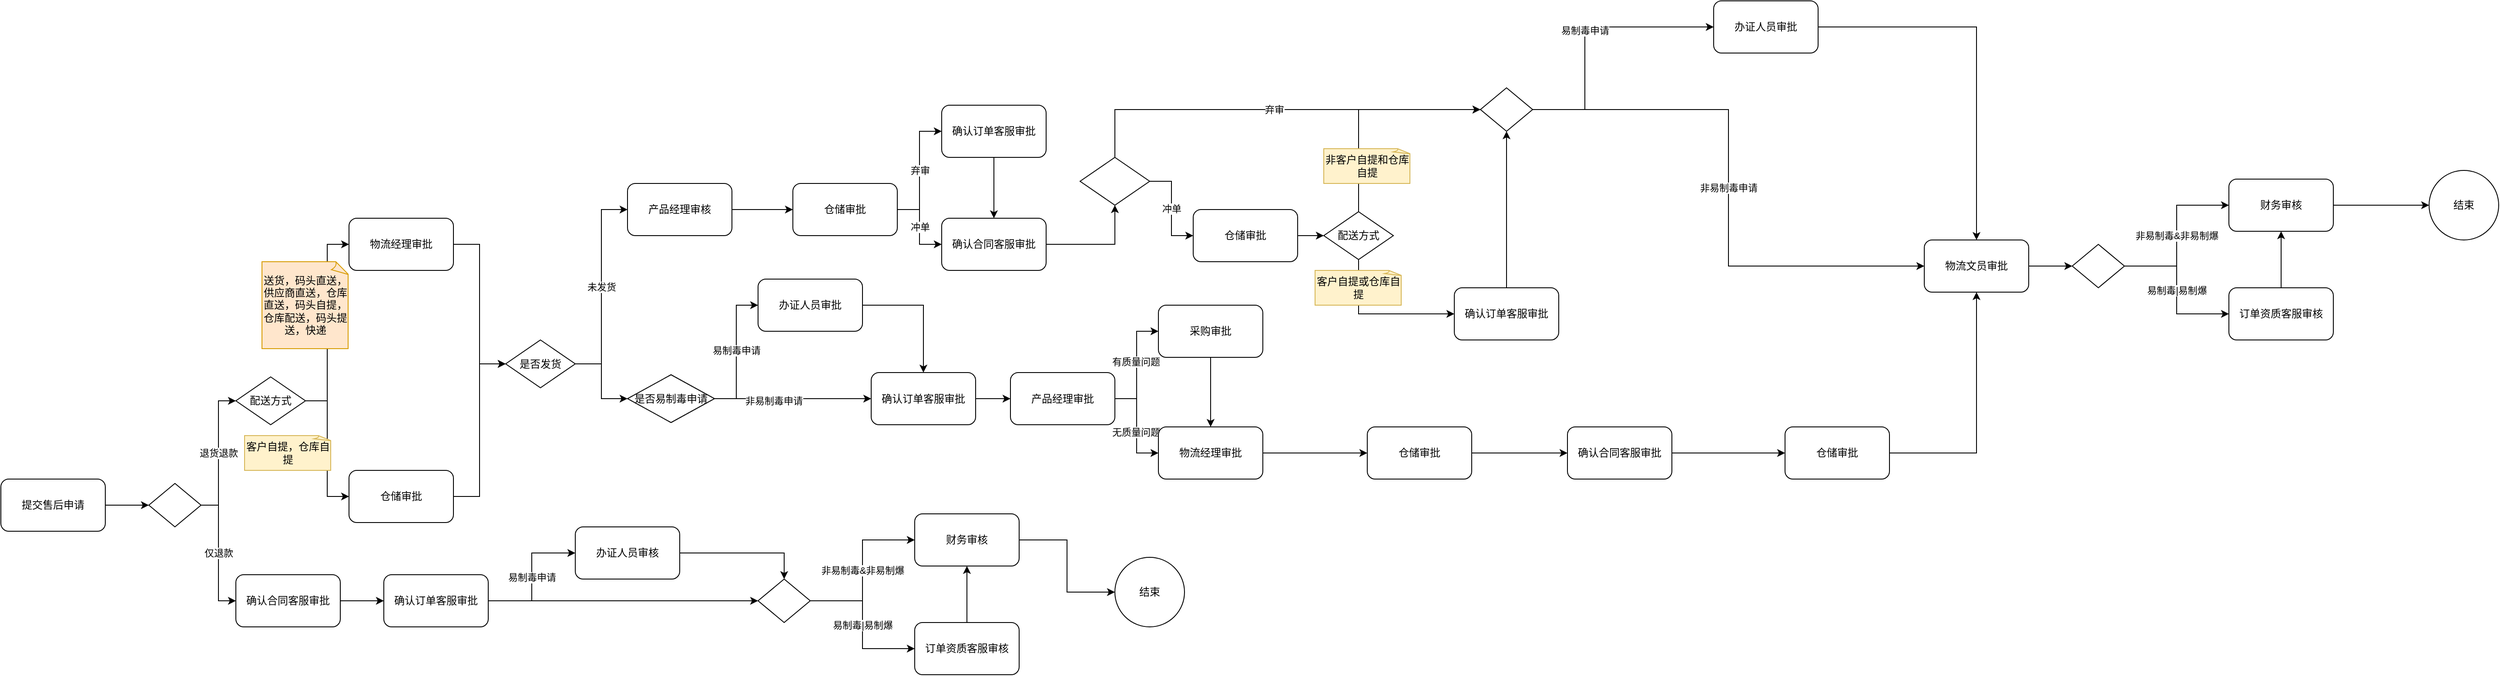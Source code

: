<mxfile version="24.7.8">
  <diagram name="第 1 页" id="SgjhxsaGB7ZKhZ_KYJdp">
    <mxGraphModel dx="1687" dy="2068" grid="1" gridSize="10" guides="1" tooltips="1" connect="1" arrows="1" fold="1" page="1" pageScale="1" pageWidth="827" pageHeight="1169" math="0" shadow="0">
      <root>
        <mxCell id="0" />
        <mxCell id="1" parent="0" />
        <mxCell id="2tkVJGPMWqVFEjG8bunG-3" value="" style="edgeStyle=orthogonalEdgeStyle;rounded=0;orthogonalLoop=1;jettySize=auto;html=1;" edge="1" parent="1" source="2tkVJGPMWqVFEjG8bunG-1" target="2tkVJGPMWqVFEjG8bunG-2">
          <mxGeometry relative="1" as="geometry" />
        </mxCell>
        <mxCell id="2tkVJGPMWqVFEjG8bunG-1" value="提交售后申请" style="rounded=1;whiteSpace=wrap;html=1;" vertex="1" parent="1">
          <mxGeometry x="40" y="300" width="120" height="60" as="geometry" />
        </mxCell>
        <mxCell id="2tkVJGPMWqVFEjG8bunG-6" value="仅退款" style="edgeStyle=orthogonalEdgeStyle;rounded=0;orthogonalLoop=1;jettySize=auto;html=1;entryX=0;entryY=0.5;entryDx=0;entryDy=0;" edge="1" parent="1" source="2tkVJGPMWqVFEjG8bunG-2" target="2tkVJGPMWqVFEjG8bunG-5">
          <mxGeometry relative="1" as="geometry" />
        </mxCell>
        <mxCell id="2tkVJGPMWqVFEjG8bunG-27" value="退货退款" style="edgeStyle=orthogonalEdgeStyle;rounded=0;orthogonalLoop=1;jettySize=auto;html=1;entryX=0;entryY=0.5;entryDx=0;entryDy=0;" edge="1" parent="1" source="2tkVJGPMWqVFEjG8bunG-2" target="2tkVJGPMWqVFEjG8bunG-24">
          <mxGeometry relative="1" as="geometry" />
        </mxCell>
        <mxCell id="2tkVJGPMWqVFEjG8bunG-2" value="" style="rhombus;whiteSpace=wrap;html=1;" vertex="1" parent="1">
          <mxGeometry x="210" y="305" width="60" height="50" as="geometry" />
        </mxCell>
        <mxCell id="2tkVJGPMWqVFEjG8bunG-10" value="" style="edgeStyle=orthogonalEdgeStyle;rounded=0;orthogonalLoop=1;jettySize=auto;html=1;" edge="1" parent="1" source="2tkVJGPMWqVFEjG8bunG-5" target="2tkVJGPMWqVFEjG8bunG-8">
          <mxGeometry relative="1" as="geometry" />
        </mxCell>
        <mxCell id="2tkVJGPMWqVFEjG8bunG-5" value="确认合同客服审批" style="rounded=1;whiteSpace=wrap;html=1;" vertex="1" parent="1">
          <mxGeometry x="310" y="410" width="120" height="60" as="geometry" />
        </mxCell>
        <mxCell id="2tkVJGPMWqVFEjG8bunG-11" value="易制毒申请" style="edgeStyle=orthogonalEdgeStyle;rounded=0;orthogonalLoop=1;jettySize=auto;html=1;" edge="1" parent="1" source="2tkVJGPMWqVFEjG8bunG-8" target="2tkVJGPMWqVFEjG8bunG-9">
          <mxGeometry relative="1" as="geometry" />
        </mxCell>
        <mxCell id="2tkVJGPMWqVFEjG8bunG-15" style="edgeStyle=orthogonalEdgeStyle;rounded=0;orthogonalLoop=1;jettySize=auto;html=1;entryX=0;entryY=0.5;entryDx=0;entryDy=0;" edge="1" parent="1" source="2tkVJGPMWqVFEjG8bunG-8" target="2tkVJGPMWqVFEjG8bunG-13">
          <mxGeometry relative="1" as="geometry" />
        </mxCell>
        <mxCell id="2tkVJGPMWqVFEjG8bunG-8" value="确认订单客服审批" style="rounded=1;whiteSpace=wrap;html=1;" vertex="1" parent="1">
          <mxGeometry x="480" y="410" width="120" height="60" as="geometry" />
        </mxCell>
        <mxCell id="2tkVJGPMWqVFEjG8bunG-16" style="edgeStyle=orthogonalEdgeStyle;rounded=0;orthogonalLoop=1;jettySize=auto;html=1;entryX=0.5;entryY=0;entryDx=0;entryDy=0;" edge="1" parent="1" source="2tkVJGPMWqVFEjG8bunG-9" target="2tkVJGPMWqVFEjG8bunG-13">
          <mxGeometry relative="1" as="geometry" />
        </mxCell>
        <mxCell id="2tkVJGPMWqVFEjG8bunG-9" value="办证人员审核" style="rounded=1;whiteSpace=wrap;html=1;" vertex="1" parent="1">
          <mxGeometry x="700" y="355" width="120" height="60" as="geometry" />
        </mxCell>
        <mxCell id="2tkVJGPMWqVFEjG8bunG-93" value="" style="edgeStyle=orthogonalEdgeStyle;rounded=0;orthogonalLoop=1;jettySize=auto;html=1;" edge="1" parent="1" source="2tkVJGPMWqVFEjG8bunG-12" target="2tkVJGPMWqVFEjG8bunG-21">
          <mxGeometry relative="1" as="geometry" />
        </mxCell>
        <mxCell id="2tkVJGPMWqVFEjG8bunG-12" value="财务审核" style="rounded=1;whiteSpace=wrap;html=1;" vertex="1" parent="1">
          <mxGeometry x="1090" y="340" width="120" height="60" as="geometry" />
        </mxCell>
        <mxCell id="2tkVJGPMWqVFEjG8bunG-18" value="非易制毒&amp;amp;非易制爆" style="edgeStyle=orthogonalEdgeStyle;rounded=0;orthogonalLoop=1;jettySize=auto;html=1;entryX=0;entryY=0.5;entryDx=0;entryDy=0;" edge="1" parent="1" source="2tkVJGPMWqVFEjG8bunG-13" target="2tkVJGPMWqVFEjG8bunG-12">
          <mxGeometry relative="1" as="geometry" />
        </mxCell>
        <mxCell id="2tkVJGPMWqVFEjG8bunG-19" value="易制毒|易制爆" style="edgeStyle=orthogonalEdgeStyle;rounded=0;orthogonalLoop=1;jettySize=auto;html=1;" edge="1" parent="1" source="2tkVJGPMWqVFEjG8bunG-13" target="2tkVJGPMWqVFEjG8bunG-17">
          <mxGeometry relative="1" as="geometry" />
        </mxCell>
        <mxCell id="2tkVJGPMWqVFEjG8bunG-13" value="" style="rhombus;whiteSpace=wrap;html=1;" vertex="1" parent="1">
          <mxGeometry x="910" y="415" width="60" height="50" as="geometry" />
        </mxCell>
        <mxCell id="2tkVJGPMWqVFEjG8bunG-92" value="" style="edgeStyle=orthogonalEdgeStyle;rounded=0;orthogonalLoop=1;jettySize=auto;html=1;" edge="1" parent="1" source="2tkVJGPMWqVFEjG8bunG-17" target="2tkVJGPMWqVFEjG8bunG-12">
          <mxGeometry relative="1" as="geometry" />
        </mxCell>
        <mxCell id="2tkVJGPMWqVFEjG8bunG-17" value="订单资质客服审核" style="rounded=1;whiteSpace=wrap;html=1;" vertex="1" parent="1">
          <mxGeometry x="1090" y="465" width="120" height="60" as="geometry" />
        </mxCell>
        <mxCell id="2tkVJGPMWqVFEjG8bunG-21" value="结束" style="ellipse;whiteSpace=wrap;html=1;aspect=fixed;" vertex="1" parent="1">
          <mxGeometry x="1320" y="390" width="80" height="80" as="geometry" />
        </mxCell>
        <mxCell id="2tkVJGPMWqVFEjG8bunG-30" style="edgeStyle=orthogonalEdgeStyle;rounded=0;orthogonalLoop=1;jettySize=auto;html=1;entryX=0;entryY=0.5;entryDx=0;entryDy=0;" edge="1" parent="1" source="2tkVJGPMWqVFEjG8bunG-24" target="2tkVJGPMWqVFEjG8bunG-28">
          <mxGeometry relative="1" as="geometry" />
        </mxCell>
        <mxCell id="2tkVJGPMWqVFEjG8bunG-31" style="edgeStyle=orthogonalEdgeStyle;rounded=0;orthogonalLoop=1;jettySize=auto;html=1;entryX=0;entryY=0.5;entryDx=0;entryDy=0;" edge="1" parent="1" source="2tkVJGPMWqVFEjG8bunG-24" target="2tkVJGPMWqVFEjG8bunG-29">
          <mxGeometry relative="1" as="geometry" />
        </mxCell>
        <mxCell id="2tkVJGPMWqVFEjG8bunG-24" value="配送方式" style="rhombus;whiteSpace=wrap;html=1;" vertex="1" parent="1">
          <mxGeometry x="310" y="182.5" width="80" height="55" as="geometry" />
        </mxCell>
        <mxCell id="2tkVJGPMWqVFEjG8bunG-37" style="edgeStyle=orthogonalEdgeStyle;rounded=0;orthogonalLoop=1;jettySize=auto;html=1;entryX=0;entryY=0.5;entryDx=0;entryDy=0;" edge="1" parent="1" source="2tkVJGPMWqVFEjG8bunG-28" target="2tkVJGPMWqVFEjG8bunG-36">
          <mxGeometry relative="1" as="geometry" />
        </mxCell>
        <mxCell id="2tkVJGPMWqVFEjG8bunG-28" value="物流经理审批" style="rounded=1;whiteSpace=wrap;html=1;" vertex="1" parent="1">
          <mxGeometry x="440" width="120" height="60" as="geometry" />
        </mxCell>
        <mxCell id="2tkVJGPMWqVFEjG8bunG-39" style="edgeStyle=orthogonalEdgeStyle;rounded=0;orthogonalLoop=1;jettySize=auto;html=1;entryX=0;entryY=0.5;entryDx=0;entryDy=0;" edge="1" parent="1" source="2tkVJGPMWqVFEjG8bunG-29" target="2tkVJGPMWqVFEjG8bunG-36">
          <mxGeometry relative="1" as="geometry" />
        </mxCell>
        <mxCell id="2tkVJGPMWqVFEjG8bunG-29" value="仓储审批" style="rounded=1;whiteSpace=wrap;html=1;" vertex="1" parent="1">
          <mxGeometry x="440" y="290" width="120" height="60" as="geometry" />
        </mxCell>
        <mxCell id="2tkVJGPMWqVFEjG8bunG-33" value="送货，码头直送，供应商直送，仓库直送，码头自提，仓库配送，码头提送，快递" style="whiteSpace=wrap;html=1;shape=mxgraph.basic.document;fillColor=#ffe6cc;strokeColor=#d79b00;" vertex="1" parent="1">
          <mxGeometry x="340" y="50" width="100" height="100" as="geometry" />
        </mxCell>
        <mxCell id="2tkVJGPMWqVFEjG8bunG-35" value="客户自提，仓库自提" style="whiteSpace=wrap;html=1;shape=mxgraph.basic.document;fillColor=#fff2cc;strokeColor=#d6b656;" vertex="1" parent="1">
          <mxGeometry x="320" y="250" width="100" height="40" as="geometry" />
        </mxCell>
        <mxCell id="2tkVJGPMWqVFEjG8bunG-43" value="未发货" style="edgeStyle=orthogonalEdgeStyle;rounded=0;orthogonalLoop=1;jettySize=auto;html=1;entryX=0;entryY=0.5;entryDx=0;entryDy=0;" edge="1" parent="1" source="2tkVJGPMWqVFEjG8bunG-36" target="2tkVJGPMWqVFEjG8bunG-40">
          <mxGeometry relative="1" as="geometry" />
        </mxCell>
        <mxCell id="2tkVJGPMWqVFEjG8bunG-96" style="edgeStyle=orthogonalEdgeStyle;rounded=0;orthogonalLoop=1;jettySize=auto;html=1;entryX=0;entryY=0.5;entryDx=0;entryDy=0;" edge="1" parent="1" source="2tkVJGPMWqVFEjG8bunG-36" target="2tkVJGPMWqVFEjG8bunG-95">
          <mxGeometry relative="1" as="geometry" />
        </mxCell>
        <mxCell id="2tkVJGPMWqVFEjG8bunG-36" value="是否发货" style="rhombus;whiteSpace=wrap;html=1;" vertex="1" parent="1">
          <mxGeometry x="620" y="140" width="80" height="55" as="geometry" />
        </mxCell>
        <mxCell id="2tkVJGPMWqVFEjG8bunG-45" value="" style="edgeStyle=orthogonalEdgeStyle;rounded=0;orthogonalLoop=1;jettySize=auto;html=1;" edge="1" parent="1" source="2tkVJGPMWqVFEjG8bunG-40" target="2tkVJGPMWqVFEjG8bunG-41">
          <mxGeometry relative="1" as="geometry" />
        </mxCell>
        <mxCell id="2tkVJGPMWqVFEjG8bunG-40" value="产品经理审核" style="rounded=1;whiteSpace=wrap;html=1;" vertex="1" parent="1">
          <mxGeometry x="760" y="-40" width="120" height="60" as="geometry" />
        </mxCell>
        <mxCell id="2tkVJGPMWqVFEjG8bunG-46" value="弃审" style="edgeStyle=orthogonalEdgeStyle;rounded=0;orthogonalLoop=1;jettySize=auto;html=1;entryX=0;entryY=0.5;entryDx=0;entryDy=0;" edge="1" parent="1" source="2tkVJGPMWqVFEjG8bunG-41" target="2tkVJGPMWqVFEjG8bunG-42">
          <mxGeometry relative="1" as="geometry" />
        </mxCell>
        <mxCell id="2tkVJGPMWqVFEjG8bunG-48" value="冲单" style="edgeStyle=orthogonalEdgeStyle;rounded=0;orthogonalLoop=1;jettySize=auto;html=1;entryX=0;entryY=0.5;entryDx=0;entryDy=0;" edge="1" parent="1" source="2tkVJGPMWqVFEjG8bunG-41" target="2tkVJGPMWqVFEjG8bunG-47">
          <mxGeometry relative="1" as="geometry" />
        </mxCell>
        <mxCell id="2tkVJGPMWqVFEjG8bunG-41" value="仓储审批" style="rounded=1;whiteSpace=wrap;html=1;" vertex="1" parent="1">
          <mxGeometry x="950" y="-40" width="120" height="60" as="geometry" />
        </mxCell>
        <mxCell id="2tkVJGPMWqVFEjG8bunG-49" value="" style="edgeStyle=orthogonalEdgeStyle;rounded=0;orthogonalLoop=1;jettySize=auto;html=1;" edge="1" parent="1" source="2tkVJGPMWqVFEjG8bunG-42" target="2tkVJGPMWqVFEjG8bunG-47">
          <mxGeometry relative="1" as="geometry" />
        </mxCell>
        <mxCell id="2tkVJGPMWqVFEjG8bunG-42" value="确认订单客服审批" style="rounded=1;whiteSpace=wrap;html=1;" vertex="1" parent="1">
          <mxGeometry x="1121" y="-130" width="120" height="60" as="geometry" />
        </mxCell>
        <mxCell id="2tkVJGPMWqVFEjG8bunG-51" style="edgeStyle=orthogonalEdgeStyle;rounded=0;orthogonalLoop=1;jettySize=auto;html=1;entryX=0.5;entryY=1;entryDx=0;entryDy=0;" edge="1" parent="1" source="2tkVJGPMWqVFEjG8bunG-47" target="2tkVJGPMWqVFEjG8bunG-50">
          <mxGeometry relative="1" as="geometry" />
        </mxCell>
        <mxCell id="2tkVJGPMWqVFEjG8bunG-47" value="确认合同客服审批" style="rounded=1;whiteSpace=wrap;html=1;" vertex="1" parent="1">
          <mxGeometry x="1121" width="120" height="60" as="geometry" />
        </mxCell>
        <mxCell id="2tkVJGPMWqVFEjG8bunG-55" value="冲单" style="edgeStyle=orthogonalEdgeStyle;rounded=0;orthogonalLoop=1;jettySize=auto;html=1;entryX=0;entryY=0.5;entryDx=0;entryDy=0;" edge="1" parent="1" source="2tkVJGPMWqVFEjG8bunG-50" target="2tkVJGPMWqVFEjG8bunG-53">
          <mxGeometry relative="1" as="geometry" />
        </mxCell>
        <mxCell id="2tkVJGPMWqVFEjG8bunG-58" value="弃审" style="edgeStyle=orthogonalEdgeStyle;rounded=0;orthogonalLoop=1;jettySize=auto;html=1;entryX=0;entryY=0.5;entryDx=0;entryDy=0;" edge="1" parent="1" source="2tkVJGPMWqVFEjG8bunG-50" target="2tkVJGPMWqVFEjG8bunG-56">
          <mxGeometry relative="1" as="geometry">
            <Array as="points">
              <mxPoint x="1320" y="-125" />
            </Array>
          </mxGeometry>
        </mxCell>
        <mxCell id="2tkVJGPMWqVFEjG8bunG-50" value="" style="rhombus;whiteSpace=wrap;html=1;" vertex="1" parent="1">
          <mxGeometry x="1280" y="-70" width="80" height="55" as="geometry" />
        </mxCell>
        <mxCell id="2tkVJGPMWqVFEjG8bunG-72" style="edgeStyle=orthogonalEdgeStyle;rounded=0;orthogonalLoop=1;jettySize=auto;html=1;entryX=0.5;entryY=0;entryDx=0;entryDy=0;" edge="1" parent="1" source="2tkVJGPMWqVFEjG8bunG-52" target="2tkVJGPMWqVFEjG8bunG-71">
          <mxGeometry relative="1" as="geometry" />
        </mxCell>
        <mxCell id="2tkVJGPMWqVFEjG8bunG-52" value="办证人员审批" style="rounded=1;whiteSpace=wrap;html=1;" vertex="1" parent="1">
          <mxGeometry x="2008" y="-250" width="120" height="60" as="geometry" />
        </mxCell>
        <mxCell id="2tkVJGPMWqVFEjG8bunG-61" value="" style="edgeStyle=orthogonalEdgeStyle;rounded=0;orthogonalLoop=1;jettySize=auto;html=1;" edge="1" parent="1" source="2tkVJGPMWqVFEjG8bunG-53" target="2tkVJGPMWqVFEjG8bunG-60">
          <mxGeometry relative="1" as="geometry" />
        </mxCell>
        <mxCell id="2tkVJGPMWqVFEjG8bunG-53" value="仓储审批" style="rounded=1;whiteSpace=wrap;html=1;" vertex="1" parent="1">
          <mxGeometry x="1410" y="-10" width="120" height="60" as="geometry" />
        </mxCell>
        <mxCell id="2tkVJGPMWqVFEjG8bunG-59" value="易制毒申请" style="edgeStyle=orthogonalEdgeStyle;rounded=0;orthogonalLoop=1;jettySize=auto;html=1;" edge="1" parent="1" source="2tkVJGPMWqVFEjG8bunG-56" target="2tkVJGPMWqVFEjG8bunG-52">
          <mxGeometry relative="1" as="geometry">
            <Array as="points">
              <mxPoint x="1860" y="-125" />
              <mxPoint x="1860" y="-220" />
            </Array>
          </mxGeometry>
        </mxCell>
        <mxCell id="2tkVJGPMWqVFEjG8bunG-73" value="非易制毒申请" style="edgeStyle=orthogonalEdgeStyle;rounded=0;orthogonalLoop=1;jettySize=auto;html=1;entryX=0;entryY=0.5;entryDx=0;entryDy=0;" edge="1" parent="1" source="2tkVJGPMWqVFEjG8bunG-56" target="2tkVJGPMWqVFEjG8bunG-71">
          <mxGeometry relative="1" as="geometry" />
        </mxCell>
        <mxCell id="2tkVJGPMWqVFEjG8bunG-56" value="" style="rhombus;whiteSpace=wrap;html=1;" vertex="1" parent="1">
          <mxGeometry x="1740" y="-150" width="60" height="50" as="geometry" />
        </mxCell>
        <mxCell id="2tkVJGPMWqVFEjG8bunG-66" style="edgeStyle=orthogonalEdgeStyle;rounded=0;orthogonalLoop=1;jettySize=auto;html=1;entryX=0;entryY=0.5;entryDx=0;entryDy=0;" edge="1" parent="1" source="2tkVJGPMWqVFEjG8bunG-60" target="2tkVJGPMWqVFEjG8bunG-56">
          <mxGeometry relative="1" as="geometry">
            <Array as="points">
              <mxPoint x="1600" y="-125" />
            </Array>
          </mxGeometry>
        </mxCell>
        <mxCell id="2tkVJGPMWqVFEjG8bunG-69" style="edgeStyle=orthogonalEdgeStyle;rounded=0;orthogonalLoop=1;jettySize=auto;html=1;entryX=0;entryY=0.5;entryDx=0;entryDy=0;exitX=0.5;exitY=1;exitDx=0;exitDy=0;" edge="1" parent="1" source="2tkVJGPMWqVFEjG8bunG-60" target="2tkVJGPMWqVFEjG8bunG-63">
          <mxGeometry relative="1" as="geometry" />
        </mxCell>
        <mxCell id="2tkVJGPMWqVFEjG8bunG-60" value="配送方式" style="rhombus;whiteSpace=wrap;html=1;" vertex="1" parent="1">
          <mxGeometry x="1560" y="-7.5" width="80" height="55" as="geometry" />
        </mxCell>
        <mxCell id="2tkVJGPMWqVFEjG8bunG-62" value="非客户自提和仓库自提" style="whiteSpace=wrap;html=1;shape=mxgraph.basic.document;fillColor=#fff2cc;strokeColor=#d6b656;" vertex="1" parent="1">
          <mxGeometry x="1560" y="-80" width="100" height="40" as="geometry" />
        </mxCell>
        <mxCell id="2tkVJGPMWqVFEjG8bunG-70" style="edgeStyle=orthogonalEdgeStyle;rounded=0;orthogonalLoop=1;jettySize=auto;html=1;entryX=0.5;entryY=1;entryDx=0;entryDy=0;" edge="1" parent="1" source="2tkVJGPMWqVFEjG8bunG-63" target="2tkVJGPMWqVFEjG8bunG-56">
          <mxGeometry relative="1" as="geometry" />
        </mxCell>
        <mxCell id="2tkVJGPMWqVFEjG8bunG-63" value="确认订单客服审批" style="rounded=1;whiteSpace=wrap;html=1;" vertex="1" parent="1">
          <mxGeometry x="1710" y="80" width="120" height="60" as="geometry" />
        </mxCell>
        <mxCell id="2tkVJGPMWqVFEjG8bunG-67" value="客户自提或仓库自提" style="whiteSpace=wrap;html=1;shape=mxgraph.basic.document;fillColor=#fff2cc;strokeColor=#d6b656;" vertex="1" parent="1">
          <mxGeometry x="1550" y="60" width="100" height="40" as="geometry" />
        </mxCell>
        <mxCell id="2tkVJGPMWqVFEjG8bunG-91" style="edgeStyle=orthogonalEdgeStyle;rounded=0;orthogonalLoop=1;jettySize=auto;html=1;entryX=0;entryY=0.5;entryDx=0;entryDy=0;" edge="1" parent="1" source="2tkVJGPMWqVFEjG8bunG-71" target="2tkVJGPMWqVFEjG8bunG-85">
          <mxGeometry relative="1" as="geometry" />
        </mxCell>
        <mxCell id="2tkVJGPMWqVFEjG8bunG-71" value="物流文员审批" style="rounded=1;whiteSpace=wrap;html=1;" vertex="1" parent="1">
          <mxGeometry x="2250" y="25" width="120" height="60" as="geometry" />
        </mxCell>
        <mxCell id="2tkVJGPMWqVFEjG8bunG-94" value="" style="edgeStyle=orthogonalEdgeStyle;rounded=0;orthogonalLoop=1;jettySize=auto;html=1;" edge="1" parent="1" source="2tkVJGPMWqVFEjG8bunG-82" target="2tkVJGPMWqVFEjG8bunG-88">
          <mxGeometry relative="1" as="geometry" />
        </mxCell>
        <mxCell id="2tkVJGPMWqVFEjG8bunG-82" value="财务审核" style="rounded=1;whiteSpace=wrap;html=1;" vertex="1" parent="1">
          <mxGeometry x="2600" y="-45" width="120" height="60" as="geometry" />
        </mxCell>
        <mxCell id="2tkVJGPMWqVFEjG8bunG-83" value="非易制毒&amp;amp;非易制爆" style="edgeStyle=orthogonalEdgeStyle;rounded=0;orthogonalLoop=1;jettySize=auto;html=1;entryX=0;entryY=0.5;entryDx=0;entryDy=0;" edge="1" parent="1" source="2tkVJGPMWqVFEjG8bunG-85" target="2tkVJGPMWqVFEjG8bunG-82">
          <mxGeometry relative="1" as="geometry" />
        </mxCell>
        <mxCell id="2tkVJGPMWqVFEjG8bunG-84" value="易制毒|易制爆" style="edgeStyle=orthogonalEdgeStyle;rounded=0;orthogonalLoop=1;jettySize=auto;html=1;" edge="1" parent="1" source="2tkVJGPMWqVFEjG8bunG-85" target="2tkVJGPMWqVFEjG8bunG-87">
          <mxGeometry relative="1" as="geometry" />
        </mxCell>
        <mxCell id="2tkVJGPMWqVFEjG8bunG-85" value="" style="rhombus;whiteSpace=wrap;html=1;" vertex="1" parent="1">
          <mxGeometry x="2420" y="30" width="60" height="50" as="geometry" />
        </mxCell>
        <mxCell id="2tkVJGPMWqVFEjG8bunG-90" value="" style="edgeStyle=orthogonalEdgeStyle;rounded=0;orthogonalLoop=1;jettySize=auto;html=1;" edge="1" parent="1" source="2tkVJGPMWqVFEjG8bunG-87" target="2tkVJGPMWqVFEjG8bunG-82">
          <mxGeometry relative="1" as="geometry" />
        </mxCell>
        <mxCell id="2tkVJGPMWqVFEjG8bunG-87" value="订单资质客服审核" style="rounded=1;whiteSpace=wrap;html=1;" vertex="1" parent="1">
          <mxGeometry x="2600" y="80" width="120" height="60" as="geometry" />
        </mxCell>
        <mxCell id="2tkVJGPMWqVFEjG8bunG-88" value="结束" style="ellipse;whiteSpace=wrap;html=1;aspect=fixed;" vertex="1" parent="1">
          <mxGeometry x="2830" y="-55" width="80" height="80" as="geometry" />
        </mxCell>
        <mxCell id="2tkVJGPMWqVFEjG8bunG-100" style="edgeStyle=orthogonalEdgeStyle;rounded=0;orthogonalLoop=1;jettySize=auto;html=1;entryX=0;entryY=0.5;entryDx=0;entryDy=0;" edge="1" parent="1" source="2tkVJGPMWqVFEjG8bunG-95" target="2tkVJGPMWqVFEjG8bunG-98">
          <mxGeometry relative="1" as="geometry" />
        </mxCell>
        <mxCell id="2tkVJGPMWqVFEjG8bunG-101" value="易制毒申请" style="edgeLabel;html=1;align=center;verticalAlign=middle;resizable=0;points=[];" vertex="1" connectable="0" parent="2tkVJGPMWqVFEjG8bunG-100">
          <mxGeometry x="0.022" relative="1" as="geometry">
            <mxPoint as="offset" />
          </mxGeometry>
        </mxCell>
        <mxCell id="2tkVJGPMWqVFEjG8bunG-103" style="edgeStyle=orthogonalEdgeStyle;rounded=0;orthogonalLoop=1;jettySize=auto;html=1;" edge="1" parent="1" source="2tkVJGPMWqVFEjG8bunG-95" target="2tkVJGPMWqVFEjG8bunG-99">
          <mxGeometry relative="1" as="geometry" />
        </mxCell>
        <mxCell id="2tkVJGPMWqVFEjG8bunG-104" value="非易制毒申请" style="edgeLabel;html=1;align=center;verticalAlign=middle;resizable=0;points=[];" vertex="1" connectable="0" parent="2tkVJGPMWqVFEjG8bunG-103">
          <mxGeometry x="-0.25" y="-1" relative="1" as="geometry">
            <mxPoint y="1" as="offset" />
          </mxGeometry>
        </mxCell>
        <mxCell id="2tkVJGPMWqVFEjG8bunG-95" value="是否易制毒申请" style="rhombus;whiteSpace=wrap;html=1;" vertex="1" parent="1">
          <mxGeometry x="760" y="180" width="100" height="55" as="geometry" />
        </mxCell>
        <mxCell id="2tkVJGPMWqVFEjG8bunG-102" style="edgeStyle=orthogonalEdgeStyle;rounded=0;orthogonalLoop=1;jettySize=auto;html=1;" edge="1" parent="1" source="2tkVJGPMWqVFEjG8bunG-98" target="2tkVJGPMWqVFEjG8bunG-99">
          <mxGeometry relative="1" as="geometry" />
        </mxCell>
        <mxCell id="2tkVJGPMWqVFEjG8bunG-98" value="办证人员审批" style="rounded=1;whiteSpace=wrap;html=1;" vertex="1" parent="1">
          <mxGeometry x="910" y="70" width="120" height="60" as="geometry" />
        </mxCell>
        <mxCell id="2tkVJGPMWqVFEjG8bunG-108" value="" style="edgeStyle=orthogonalEdgeStyle;rounded=0;orthogonalLoop=1;jettySize=auto;html=1;" edge="1" parent="1" source="2tkVJGPMWqVFEjG8bunG-99" target="2tkVJGPMWqVFEjG8bunG-105">
          <mxGeometry relative="1" as="geometry" />
        </mxCell>
        <mxCell id="2tkVJGPMWqVFEjG8bunG-99" value="确认订单客服审批" style="rounded=1;whiteSpace=wrap;html=1;" vertex="1" parent="1">
          <mxGeometry x="1040" y="177.5" width="120" height="60" as="geometry" />
        </mxCell>
        <mxCell id="2tkVJGPMWqVFEjG8bunG-109" style="edgeStyle=orthogonalEdgeStyle;rounded=0;orthogonalLoop=1;jettySize=auto;html=1;entryX=0;entryY=0.5;entryDx=0;entryDy=0;" edge="1" parent="1" source="2tkVJGPMWqVFEjG8bunG-105" target="2tkVJGPMWqVFEjG8bunG-106">
          <mxGeometry relative="1" as="geometry" />
        </mxCell>
        <mxCell id="2tkVJGPMWqVFEjG8bunG-110" value="有质量问题" style="edgeLabel;html=1;align=center;verticalAlign=middle;resizable=0;points=[];" vertex="1" connectable="0" parent="2tkVJGPMWqVFEjG8bunG-109">
          <mxGeometry x="0.059" y="1" relative="1" as="geometry">
            <mxPoint as="offset" />
          </mxGeometry>
        </mxCell>
        <mxCell id="2tkVJGPMWqVFEjG8bunG-111" style="edgeStyle=orthogonalEdgeStyle;rounded=0;orthogonalLoop=1;jettySize=auto;html=1;entryX=0;entryY=0.5;entryDx=0;entryDy=0;" edge="1" parent="1" source="2tkVJGPMWqVFEjG8bunG-105" target="2tkVJGPMWqVFEjG8bunG-107">
          <mxGeometry relative="1" as="geometry" />
        </mxCell>
        <mxCell id="2tkVJGPMWqVFEjG8bunG-112" value="无质量问题" style="edgeLabel;html=1;align=center;verticalAlign=middle;resizable=0;points=[];" vertex="1" connectable="0" parent="2tkVJGPMWqVFEjG8bunG-111">
          <mxGeometry x="0.111" y="-1" relative="1" as="geometry">
            <mxPoint y="1" as="offset" />
          </mxGeometry>
        </mxCell>
        <mxCell id="2tkVJGPMWqVFEjG8bunG-105" value="产品经理审批" style="rounded=1;whiteSpace=wrap;html=1;" vertex="1" parent="1">
          <mxGeometry x="1200" y="177.5" width="120" height="60" as="geometry" />
        </mxCell>
        <mxCell id="2tkVJGPMWqVFEjG8bunG-113" value="" style="edgeStyle=orthogonalEdgeStyle;rounded=0;orthogonalLoop=1;jettySize=auto;html=1;" edge="1" parent="1" source="2tkVJGPMWqVFEjG8bunG-106" target="2tkVJGPMWqVFEjG8bunG-107">
          <mxGeometry relative="1" as="geometry" />
        </mxCell>
        <mxCell id="2tkVJGPMWqVFEjG8bunG-106" value="采购审批" style="rounded=1;whiteSpace=wrap;html=1;" vertex="1" parent="1">
          <mxGeometry x="1370" y="100" width="120" height="60" as="geometry" />
        </mxCell>
        <mxCell id="2tkVJGPMWqVFEjG8bunG-117" style="edgeStyle=orthogonalEdgeStyle;rounded=0;orthogonalLoop=1;jettySize=auto;html=1;entryX=0;entryY=0.5;entryDx=0;entryDy=0;" edge="1" parent="1" source="2tkVJGPMWqVFEjG8bunG-107" target="2tkVJGPMWqVFEjG8bunG-114">
          <mxGeometry relative="1" as="geometry" />
        </mxCell>
        <mxCell id="2tkVJGPMWqVFEjG8bunG-107" value="物流经理审批" style="rounded=1;whiteSpace=wrap;html=1;" vertex="1" parent="1">
          <mxGeometry x="1370" y="240" width="120" height="60" as="geometry" />
        </mxCell>
        <mxCell id="2tkVJGPMWqVFEjG8bunG-118" style="edgeStyle=orthogonalEdgeStyle;rounded=0;orthogonalLoop=1;jettySize=auto;html=1;" edge="1" parent="1" source="2tkVJGPMWqVFEjG8bunG-114" target="2tkVJGPMWqVFEjG8bunG-115">
          <mxGeometry relative="1" as="geometry" />
        </mxCell>
        <mxCell id="2tkVJGPMWqVFEjG8bunG-114" value="仓储审批" style="rounded=1;whiteSpace=wrap;html=1;" vertex="1" parent="1">
          <mxGeometry x="1610" y="240" width="120" height="60" as="geometry" />
        </mxCell>
        <mxCell id="2tkVJGPMWqVFEjG8bunG-119" style="edgeStyle=orthogonalEdgeStyle;rounded=0;orthogonalLoop=1;jettySize=auto;html=1;" edge="1" parent="1" source="2tkVJGPMWqVFEjG8bunG-115" target="2tkVJGPMWqVFEjG8bunG-116">
          <mxGeometry relative="1" as="geometry" />
        </mxCell>
        <mxCell id="2tkVJGPMWqVFEjG8bunG-115" value="确认合同客服审批" style="rounded=1;whiteSpace=wrap;html=1;" vertex="1" parent="1">
          <mxGeometry x="1840" y="240" width="120" height="60" as="geometry" />
        </mxCell>
        <mxCell id="2tkVJGPMWqVFEjG8bunG-120" style="edgeStyle=orthogonalEdgeStyle;rounded=0;orthogonalLoop=1;jettySize=auto;html=1;" edge="1" parent="1" source="2tkVJGPMWqVFEjG8bunG-116" target="2tkVJGPMWqVFEjG8bunG-71">
          <mxGeometry relative="1" as="geometry" />
        </mxCell>
        <mxCell id="2tkVJGPMWqVFEjG8bunG-116" value="仓储审批" style="rounded=1;whiteSpace=wrap;html=1;" vertex="1" parent="1">
          <mxGeometry x="2090" y="240" width="120" height="60" as="geometry" />
        </mxCell>
      </root>
    </mxGraphModel>
  </diagram>
</mxfile>
